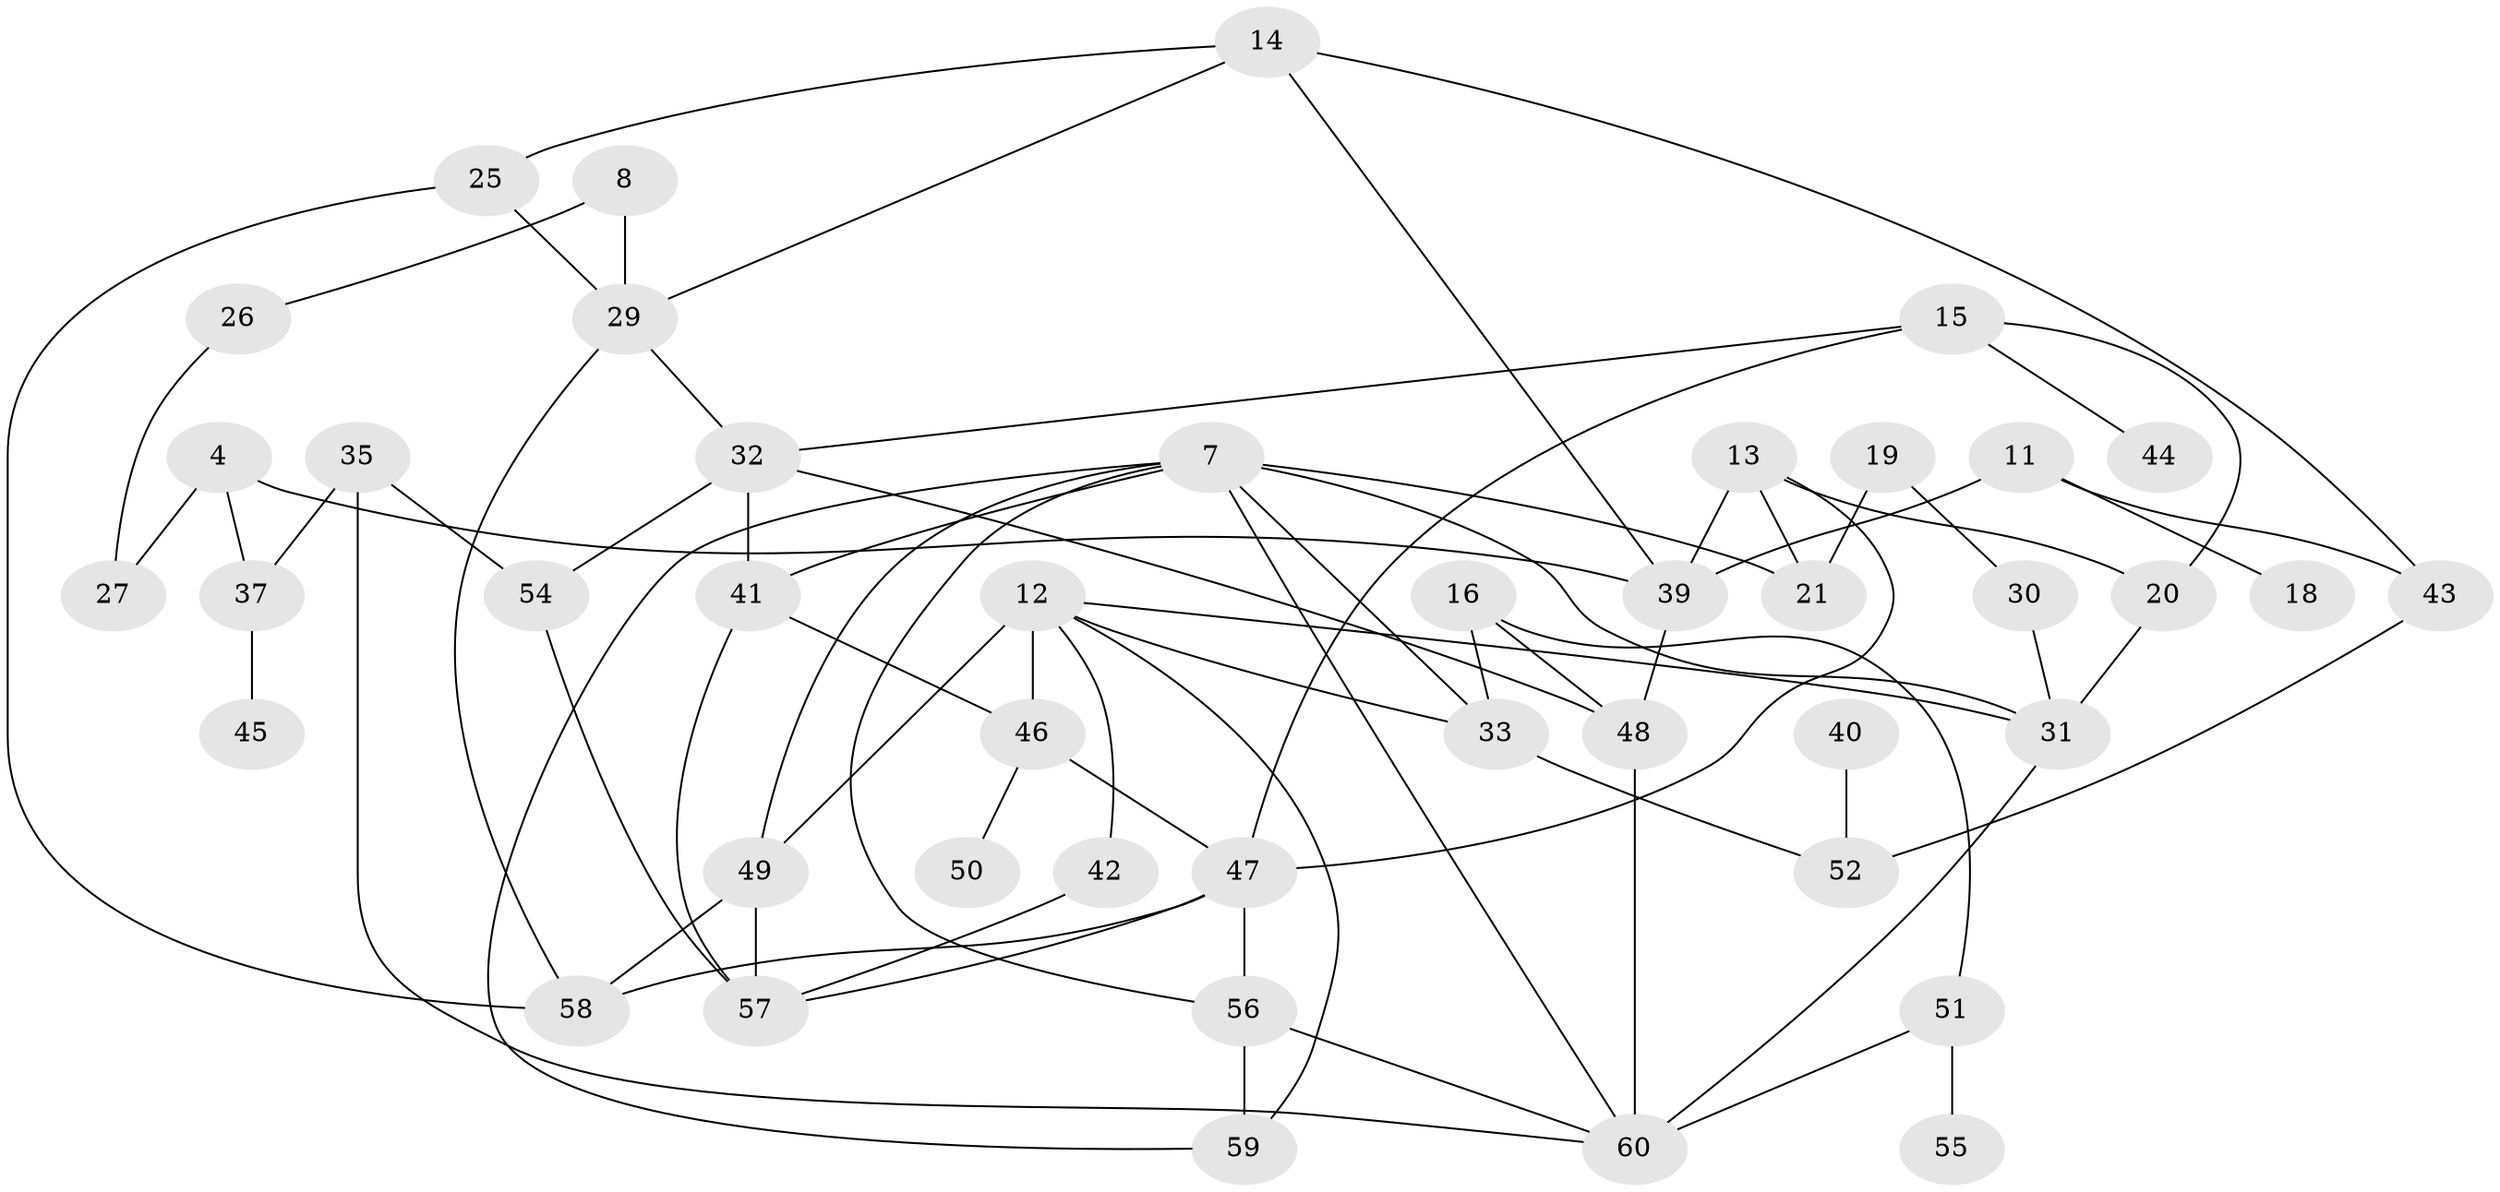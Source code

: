 // original degree distribution, {1: 0.21008403361344538, 2: 0.2184873949579832, 4: 0.13445378151260504, 0: 0.13445378151260504, 5: 0.06722689075630252, 3: 0.21008403361344538, 6: 0.025210084033613446}
// Generated by graph-tools (version 1.1) at 2025/35/03/04/25 23:35:53]
// undirected, 44 vertices, 74 edges
graph export_dot {
  node [color=gray90,style=filled];
  4;
  7;
  8;
  11;
  12;
  13;
  14;
  15;
  16;
  18;
  19;
  20;
  21;
  25;
  26;
  27;
  29;
  30;
  31;
  32;
  33;
  35;
  37;
  39;
  40;
  41;
  42;
  43;
  44;
  45;
  46;
  47;
  48;
  49;
  50;
  51;
  52;
  54;
  55;
  56;
  57;
  58;
  59;
  60;
  4 -- 27 [weight=1.0];
  4 -- 37 [weight=1.0];
  4 -- 39 [weight=1.0];
  7 -- 21 [weight=1.0];
  7 -- 31 [weight=1.0];
  7 -- 33 [weight=1.0];
  7 -- 41 [weight=1.0];
  7 -- 49 [weight=1.0];
  7 -- 56 [weight=1.0];
  7 -- 59 [weight=1.0];
  7 -- 60 [weight=2.0];
  8 -- 26 [weight=1.0];
  8 -- 29 [weight=2.0];
  11 -- 18 [weight=1.0];
  11 -- 39 [weight=1.0];
  11 -- 43 [weight=1.0];
  12 -- 31 [weight=1.0];
  12 -- 33 [weight=1.0];
  12 -- 42 [weight=1.0];
  12 -- 46 [weight=1.0];
  12 -- 49 [weight=1.0];
  12 -- 59 [weight=1.0];
  13 -- 20 [weight=1.0];
  13 -- 21 [weight=1.0];
  13 -- 39 [weight=1.0];
  13 -- 47 [weight=1.0];
  14 -- 25 [weight=1.0];
  14 -- 29 [weight=1.0];
  14 -- 39 [weight=1.0];
  14 -- 43 [weight=1.0];
  15 -- 20 [weight=1.0];
  15 -- 32 [weight=1.0];
  15 -- 44 [weight=1.0];
  15 -- 47 [weight=1.0];
  16 -- 33 [weight=1.0];
  16 -- 48 [weight=1.0];
  16 -- 51 [weight=1.0];
  19 -- 21 [weight=1.0];
  19 -- 30 [weight=1.0];
  20 -- 31 [weight=1.0];
  25 -- 29 [weight=1.0];
  25 -- 58 [weight=1.0];
  26 -- 27 [weight=1.0];
  29 -- 32 [weight=1.0];
  29 -- 58 [weight=1.0];
  30 -- 31 [weight=1.0];
  31 -- 60 [weight=1.0];
  32 -- 41 [weight=1.0];
  32 -- 48 [weight=1.0];
  32 -- 54 [weight=1.0];
  33 -- 52 [weight=1.0];
  35 -- 37 [weight=1.0];
  35 -- 54 [weight=1.0];
  35 -- 60 [weight=1.0];
  37 -- 45 [weight=1.0];
  39 -- 48 [weight=1.0];
  40 -- 52 [weight=1.0];
  41 -- 46 [weight=1.0];
  41 -- 57 [weight=1.0];
  42 -- 57 [weight=1.0];
  43 -- 52 [weight=1.0];
  46 -- 47 [weight=1.0];
  46 -- 50 [weight=1.0];
  47 -- 56 [weight=1.0];
  47 -- 57 [weight=1.0];
  47 -- 58 [weight=1.0];
  48 -- 60 [weight=1.0];
  49 -- 57 [weight=1.0];
  49 -- 58 [weight=1.0];
  51 -- 55 [weight=1.0];
  51 -- 60 [weight=3.0];
  54 -- 57 [weight=1.0];
  56 -- 59 [weight=1.0];
  56 -- 60 [weight=1.0];
}
